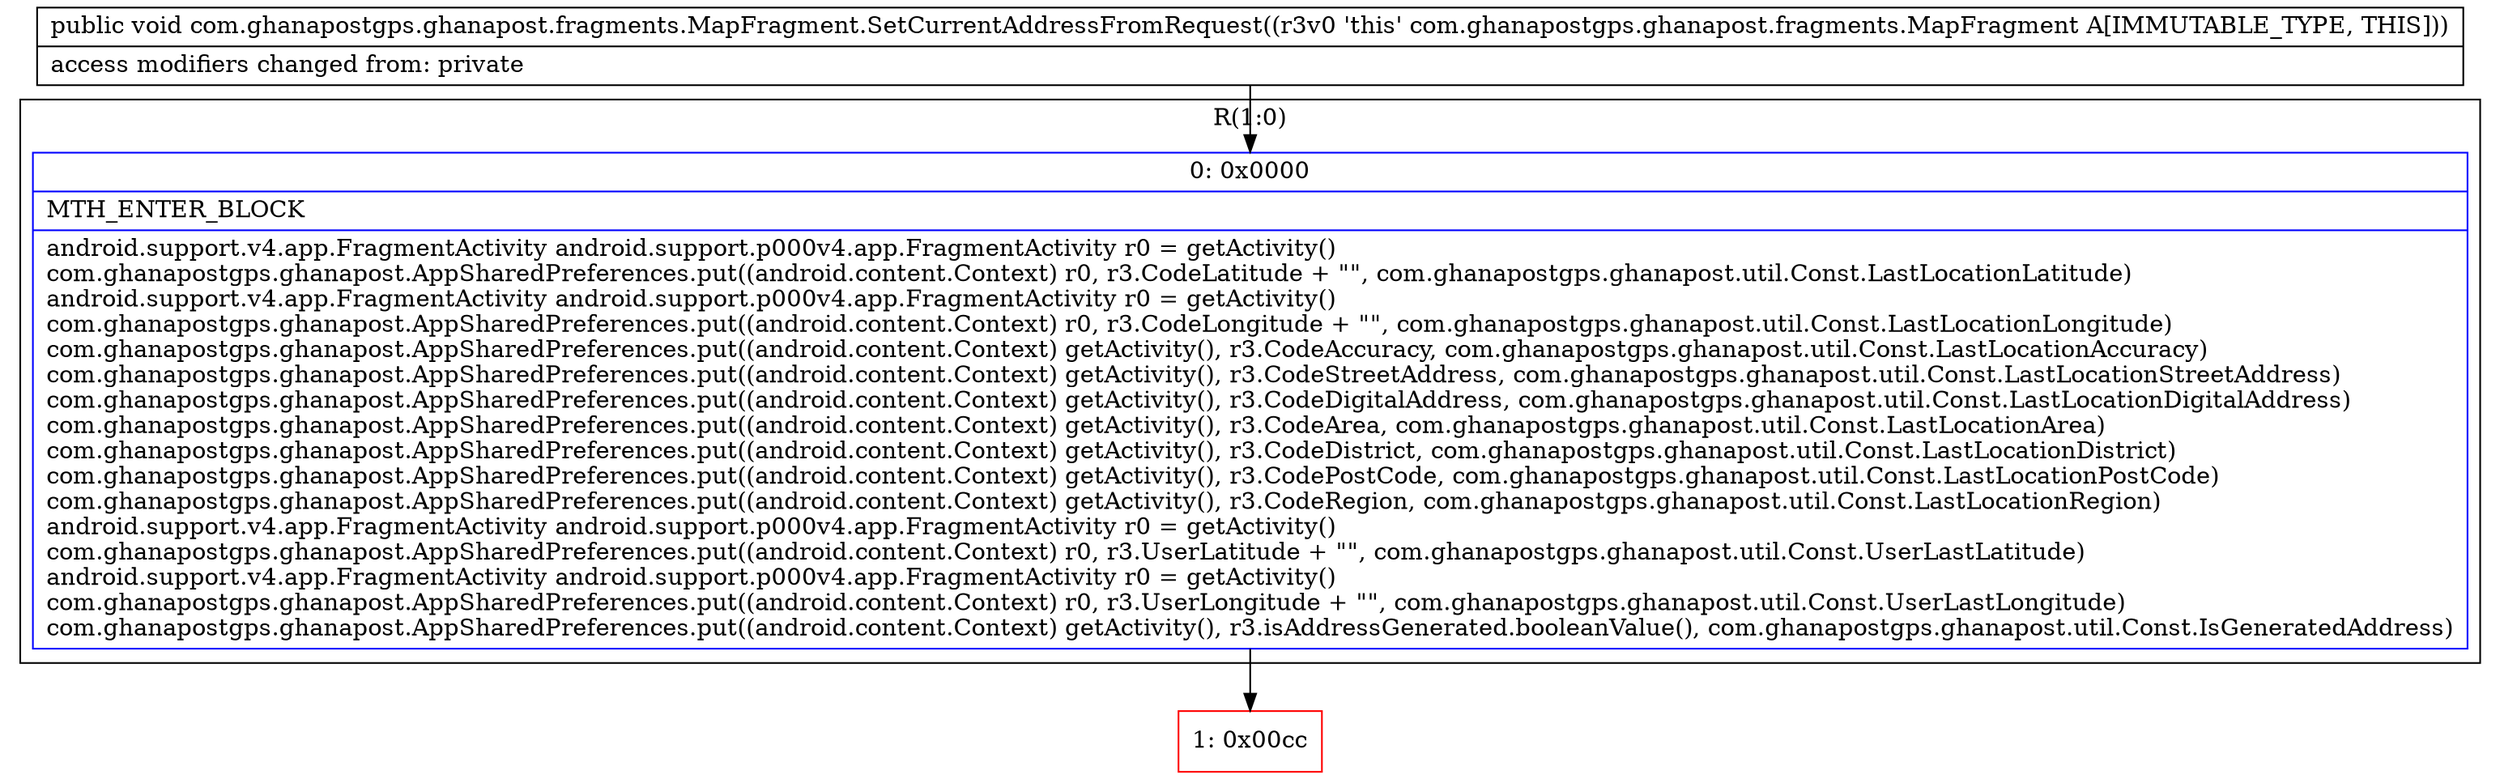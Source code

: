 digraph "CFG forcom.ghanapostgps.ghanapost.fragments.MapFragment.SetCurrentAddressFromRequest()V" {
subgraph cluster_Region_1358510091 {
label = "R(1:0)";
node [shape=record,color=blue];
Node_0 [shape=record,label="{0\:\ 0x0000|MTH_ENTER_BLOCK\l|android.support.v4.app.FragmentActivity android.support.p000v4.app.FragmentActivity r0 = getActivity()\lcom.ghanapostgps.ghanapost.AppSharedPreferences.put((android.content.Context) r0, r3.CodeLatitude + \"\", com.ghanapostgps.ghanapost.util.Const.LastLocationLatitude)\landroid.support.v4.app.FragmentActivity android.support.p000v4.app.FragmentActivity r0 = getActivity()\lcom.ghanapostgps.ghanapost.AppSharedPreferences.put((android.content.Context) r0, r3.CodeLongitude + \"\", com.ghanapostgps.ghanapost.util.Const.LastLocationLongitude)\lcom.ghanapostgps.ghanapost.AppSharedPreferences.put((android.content.Context) getActivity(), r3.CodeAccuracy, com.ghanapostgps.ghanapost.util.Const.LastLocationAccuracy)\lcom.ghanapostgps.ghanapost.AppSharedPreferences.put((android.content.Context) getActivity(), r3.CodeStreetAddress, com.ghanapostgps.ghanapost.util.Const.LastLocationStreetAddress)\lcom.ghanapostgps.ghanapost.AppSharedPreferences.put((android.content.Context) getActivity(), r3.CodeDigitalAddress, com.ghanapostgps.ghanapost.util.Const.LastLocationDigitalAddress)\lcom.ghanapostgps.ghanapost.AppSharedPreferences.put((android.content.Context) getActivity(), r3.CodeArea, com.ghanapostgps.ghanapost.util.Const.LastLocationArea)\lcom.ghanapostgps.ghanapost.AppSharedPreferences.put((android.content.Context) getActivity(), r3.CodeDistrict, com.ghanapostgps.ghanapost.util.Const.LastLocationDistrict)\lcom.ghanapostgps.ghanapost.AppSharedPreferences.put((android.content.Context) getActivity(), r3.CodePostCode, com.ghanapostgps.ghanapost.util.Const.LastLocationPostCode)\lcom.ghanapostgps.ghanapost.AppSharedPreferences.put((android.content.Context) getActivity(), r3.CodeRegion, com.ghanapostgps.ghanapost.util.Const.LastLocationRegion)\landroid.support.v4.app.FragmentActivity android.support.p000v4.app.FragmentActivity r0 = getActivity()\lcom.ghanapostgps.ghanapost.AppSharedPreferences.put((android.content.Context) r0, r3.UserLatitude + \"\", com.ghanapostgps.ghanapost.util.Const.UserLastLatitude)\landroid.support.v4.app.FragmentActivity android.support.p000v4.app.FragmentActivity r0 = getActivity()\lcom.ghanapostgps.ghanapost.AppSharedPreferences.put((android.content.Context) r0, r3.UserLongitude + \"\", com.ghanapostgps.ghanapost.util.Const.UserLastLongitude)\lcom.ghanapostgps.ghanapost.AppSharedPreferences.put((android.content.Context) getActivity(), r3.isAddressGenerated.booleanValue(), com.ghanapostgps.ghanapost.util.Const.IsGeneratedAddress)\l}"];
}
Node_1 [shape=record,color=red,label="{1\:\ 0x00cc}"];
MethodNode[shape=record,label="{public void com.ghanapostgps.ghanapost.fragments.MapFragment.SetCurrentAddressFromRequest((r3v0 'this' com.ghanapostgps.ghanapost.fragments.MapFragment A[IMMUTABLE_TYPE, THIS]))  | access modifiers changed from: private\l}"];
MethodNode -> Node_0;
Node_0 -> Node_1;
}


